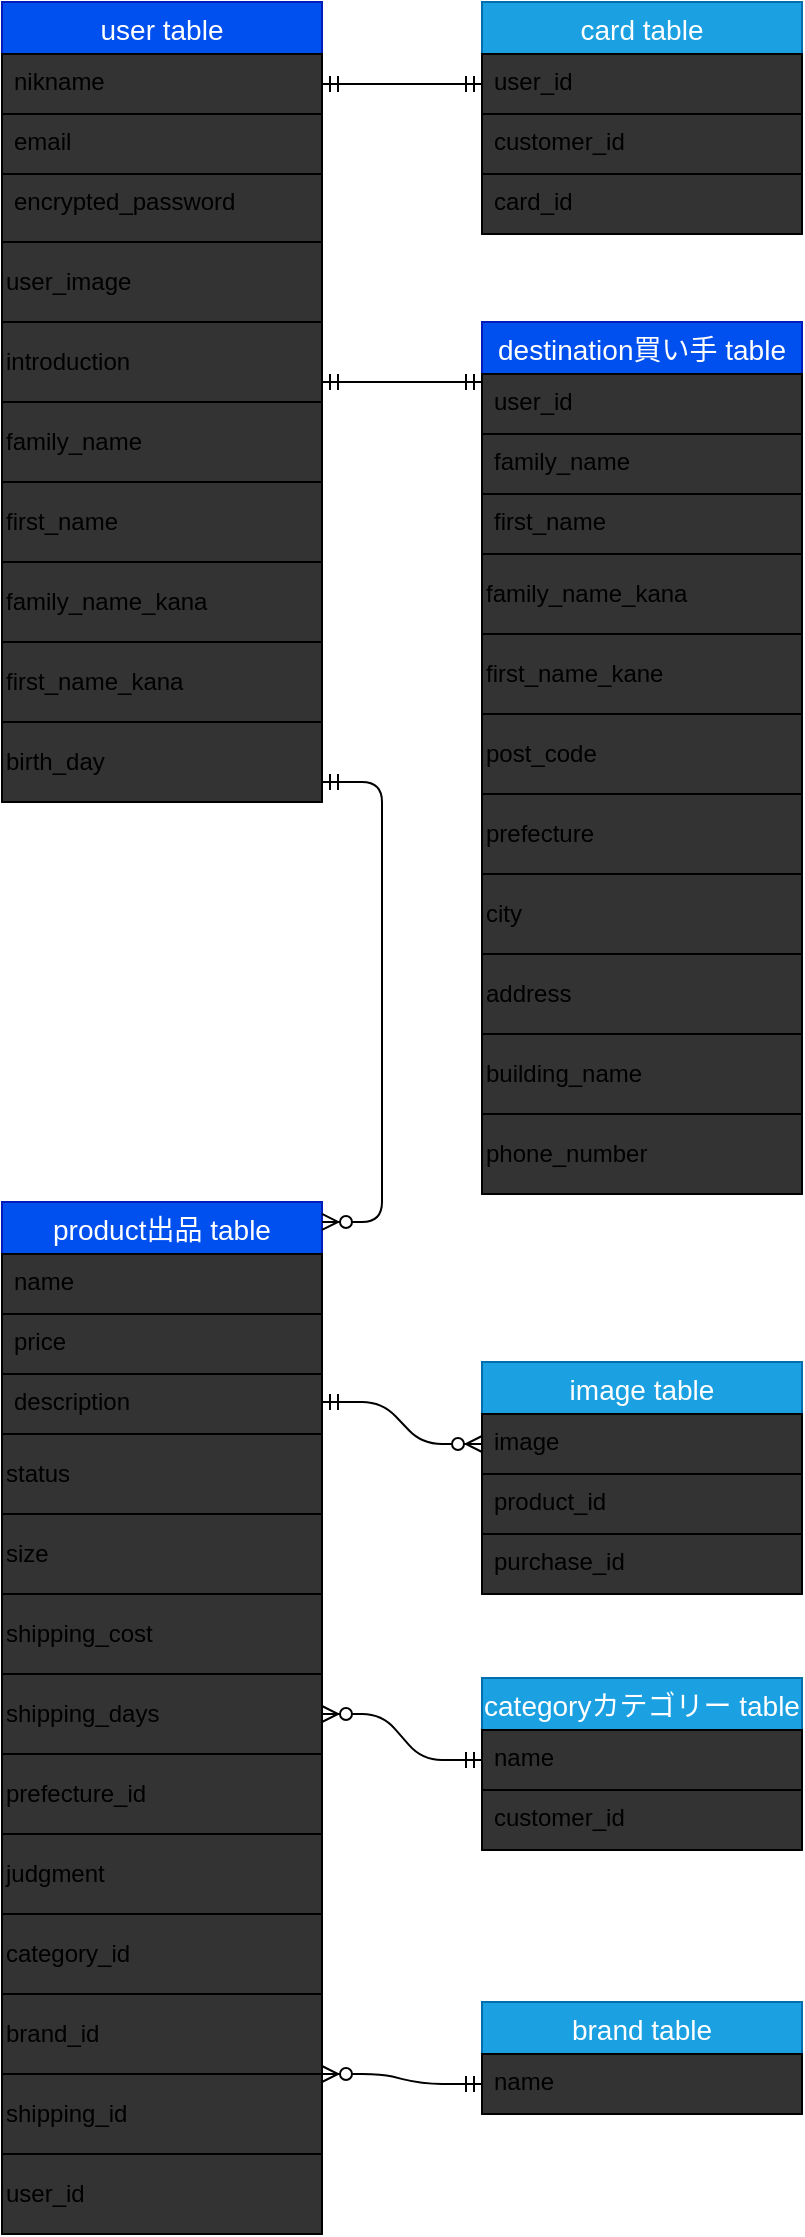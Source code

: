 <mxfile version="13.10.0" type="embed">
    <diagram id="zQeC6Tcfx2R3Oy5hY1i3" name="ページ1">
        <mxGraphModel dx="428" dy="580" grid="1" gridSize="12" guides="1" tooltips="1" connect="1" arrows="0" fold="1" page="0" pageScale="1" pageWidth="827" pageHeight="1169" math="0" shadow="0">
            <root>
                <mxCell id="0"/>
                <mxCell id="1" parent="0"/>
                <mxCell id="15" value="user table" style="swimlane;fontStyle=0;childLayout=stackLayout;horizontal=1;startSize=26;horizontalStack=0;resizeParent=1;resizeParentMax=0;resizeLast=0;collapsible=1;marginBottom=0;align=center;fontSize=14;fillColor=#0050ef;strokeColor=#001DBC;fontColor=#ffffff;" vertex="1" parent="1">
                    <mxGeometry x="40" y="40" width="160" height="120" as="geometry">
                        <mxRectangle x="40" y="40" width="90" height="26" as="alternateBounds"/>
                    </mxGeometry>
                </mxCell>
                <mxCell id="16" value="nikname" style="text;spacingLeft=4;spacingRight=4;overflow=hidden;rotatable=0;points=[[0,0.5],[1,0.5]];portConstraint=eastwest;fontSize=12;whiteSpace=wrap;fillColor=#333333;strokeColor=#000000;fontColor=#000000;" vertex="1" parent="15">
                    <mxGeometry y="26" width="160" height="30" as="geometry"/>
                </mxCell>
                <mxCell id="17" value="email" style="text;spacingLeft=4;spacingRight=4;overflow=hidden;rotatable=0;points=[[0,0.5],[1,0.5]];portConstraint=eastwest;fontSize=12;whiteSpace=wrap;fillColor=#333333;strokeColor=#000000;fontColor=#000000;" vertex="1" parent="15">
                    <mxGeometry y="56" width="160" height="30" as="geometry"/>
                </mxCell>
                <mxCell id="18" value="encrypted_password" style="text;spacingLeft=4;spacingRight=4;overflow=hidden;rotatable=0;points=[[0,0.5],[1,0.5]];portConstraint=eastwest;fontSize=12;whiteSpace=wrap;labelBackgroundColor=none;fillColor=#333333;strokeColor=#000000;fontColor=#000000;" vertex="1" parent="15">
                    <mxGeometry y="86" width="160" height="34" as="geometry"/>
                </mxCell>
                <mxCell id="44" value="user_image" style="align=left;labelBackgroundColor=none;whiteSpace=wrap;fillColor=#333333;fontColor=#000000;strokeColor=#000000;" vertex="1" parent="1">
                    <mxGeometry x="40" y="160" width="160" height="40" as="geometry"/>
                </mxCell>
                <mxCell id="48" value="introduction" style="whiteSpace=wrap;align=left;fillColor=#333333;fontColor=#000000;strokeColor=#000000;" vertex="1" parent="1">
                    <mxGeometry x="40" y="200" width="160" height="40" as="geometry"/>
                </mxCell>
                <mxCell id="49" value="family_name" style="whiteSpace=wrap;align=left;fillColor=#333333;fontColor=#000000;strokeColor=#000000;" vertex="1" parent="1">
                    <mxGeometry x="40" y="240" width="160" height="40" as="geometry"/>
                </mxCell>
                <mxCell id="51" value="first_name" style="whiteSpace=wrap;align=left;fillColor=#333333;fontColor=#000000;strokeColor=#000000;" vertex="1" parent="1">
                    <mxGeometry x="40" y="280" width="160" height="40" as="geometry"/>
                </mxCell>
                <mxCell id="52" value="family_name_kana" style="whiteSpace=wrap;align=left;fillColor=#333333;fontColor=#000000;strokeColor=#000000;" vertex="1" parent="1">
                    <mxGeometry x="40" y="320" width="160" height="40" as="geometry"/>
                </mxCell>
                <mxCell id="53" value="first_name_kana" style="whiteSpace=wrap;align=left;fillColor=#333333;fontColor=#000000;strokeColor=#000000;" vertex="1" parent="1">
                    <mxGeometry x="40" y="360" width="160" height="40" as="geometry"/>
                </mxCell>
                <mxCell id="54" value="birth_day" style="whiteSpace=wrap;align=left;fillColor=#333333;fontColor=#000000;strokeColor=#000000;" vertex="1" parent="1">
                    <mxGeometry x="40" y="400" width="160" height="40" as="geometry"/>
                </mxCell>
                <mxCell id="55" value="card table" style="swimlane;fontStyle=0;childLayout=stackLayout;horizontal=1;startSize=26;horizontalStack=0;resizeParent=1;resizeParentMax=0;resizeLast=0;collapsible=1;marginBottom=0;align=center;fontSize=14;fillColor=#1ba1e2;strokeColor=#006EAF;fontColor=#ffffff;" vertex="1" parent="1">
                    <mxGeometry x="280" y="40" width="160" height="116" as="geometry"/>
                </mxCell>
                <mxCell id="56" value="user_id" style="text;spacingLeft=4;spacingRight=4;overflow=hidden;rotatable=0;points=[[0,0.5],[1,0.5]];portConstraint=eastwest;fontSize=12;fillColor=#333333;strokeColor=#000000;fontColor=#000000;" vertex="1" parent="55">
                    <mxGeometry y="26" width="160" height="30" as="geometry"/>
                </mxCell>
                <mxCell id="57" value="customer_id" style="text;spacingLeft=4;spacingRight=4;overflow=hidden;rotatable=0;points=[[0,0.5],[1,0.5]];portConstraint=eastwest;fontSize=12;fillColor=#333333;strokeColor=#000000;fontColor=#000000;" vertex="1" parent="55">
                    <mxGeometry y="56" width="160" height="30" as="geometry"/>
                </mxCell>
                <mxCell id="58" value="card_id" style="text;spacingLeft=4;spacingRight=4;overflow=hidden;rotatable=0;points=[[0,0.5],[1,0.5]];portConstraint=eastwest;fontSize=12;fillColor=#333333;strokeColor=#000000;fontColor=#000000;" vertex="1" parent="55">
                    <mxGeometry y="86" width="160" height="30" as="geometry"/>
                </mxCell>
                <mxCell id="59" value="destination買い手 table" style="swimlane;fontStyle=0;childLayout=stackLayout;horizontal=1;startSize=26;horizontalStack=0;resizeParent=1;resizeParentMax=0;resizeLast=0;collapsible=1;marginBottom=0;align=center;fontSize=14;fillColor=#0050ef;strokeColor=#001DBC;fontColor=#ffffff;" vertex="1" parent="1">
                    <mxGeometry x="280" y="200" width="160" height="116" as="geometry"/>
                </mxCell>
                <mxCell id="60" value="user_id" style="text;spacingLeft=4;spacingRight=4;overflow=hidden;rotatable=0;points=[[0,0.5],[1,0.5]];portConstraint=eastwest;fontSize=12;fillColor=#333333;strokeColor=#000000;fontColor=#000000;" vertex="1" parent="59">
                    <mxGeometry y="26" width="160" height="30" as="geometry"/>
                </mxCell>
                <mxCell id="61" value="family_name" style="text;spacingLeft=4;spacingRight=4;overflow=hidden;rotatable=0;points=[[0,0.5],[1,0.5]];portConstraint=eastwest;fontSize=12;fillColor=#333333;strokeColor=#000000;fontColor=#000000;" vertex="1" parent="59">
                    <mxGeometry y="56" width="160" height="30" as="geometry"/>
                </mxCell>
                <mxCell id="62" value="first_name" style="text;spacingLeft=4;spacingRight=4;overflow=hidden;rotatable=0;points=[[0,0.5],[1,0.5]];portConstraint=eastwest;fontSize=12;fillColor=#333333;strokeColor=#000000;fontColor=#000000;" vertex="1" parent="59">
                    <mxGeometry y="86" width="160" height="30" as="geometry"/>
                </mxCell>
                <mxCell id="63" value="family_name_kana" style="whiteSpace=wrap;align=left;gradientColor=none;fillColor=#333333;strokeColor=#000000;fontColor=#000000;" vertex="1" parent="1">
                    <mxGeometry x="280" y="316" width="160" height="40" as="geometry"/>
                </mxCell>
                <mxCell id="64" value="first_name_kane" style="whiteSpace=wrap;align=left;gradientColor=none;fillColor=#333333;strokeColor=#000000;fontColor=#000000;" vertex="1" parent="1">
                    <mxGeometry x="280" y="356" width="160" height="40" as="geometry"/>
                </mxCell>
                <mxCell id="65" value="post_code" style="whiteSpace=wrap;align=left;gradientColor=none;fillColor=#333333;strokeColor=#000000;fontColor=#000000;" vertex="1" parent="1">
                    <mxGeometry x="280" y="396" width="160" height="40" as="geometry"/>
                </mxCell>
                <mxCell id="66" value="prefecture" style="whiteSpace=wrap;align=left;gradientColor=none;fillColor=#333333;strokeColor=#000000;fontColor=#000000;" vertex="1" parent="1">
                    <mxGeometry x="280" y="436" width="160" height="40" as="geometry"/>
                </mxCell>
                <mxCell id="67" value="city" style="whiteSpace=wrap;align=left;gradientColor=none;fillColor=#333333;strokeColor=#000000;fontColor=#000000;" vertex="1" parent="1">
                    <mxGeometry x="280" y="476" width="160" height="40" as="geometry"/>
                </mxCell>
                <mxCell id="68" value="address " style="whiteSpace=wrap;align=left;gradientColor=none;fillColor=#333333;strokeColor=#000000;fontColor=#000000;" vertex="1" parent="1">
                    <mxGeometry x="280" y="516" width="160" height="40" as="geometry"/>
                </mxCell>
                <mxCell id="69" value="building_name" style="whiteSpace=wrap;align=left;gradientColor=none;fillColor=#333333;strokeColor=#000000;fontColor=#000000;" vertex="1" parent="1">
                    <mxGeometry x="280" y="556" width="160" height="40" as="geometry"/>
                </mxCell>
                <mxCell id="70" value="phone_number" style="whiteSpace=wrap;align=left;gradientColor=none;fillColor=#333333;strokeColor=#000000;fontColor=#000000;" vertex="1" parent="1">
                    <mxGeometry x="280" y="596" width="160" height="40" as="geometry"/>
                </mxCell>
                <mxCell id="71" value="product出品 table" style="swimlane;fontStyle=0;childLayout=stackLayout;horizontal=1;startSize=26;horizontalStack=0;resizeParent=1;resizeParentMax=0;resizeLast=0;collapsible=1;marginBottom=0;align=center;fontSize=14;fillColor=#0050ef;strokeColor=#001DBC;fontColor=#ffffff;" vertex="1" parent="1">
                    <mxGeometry x="40" y="640" width="160" height="116" as="geometry"/>
                </mxCell>
                <mxCell id="72" value="name" style="text;spacingLeft=4;spacingRight=4;overflow=hidden;rotatable=0;points=[[0,0.5],[1,0.5]];portConstraint=eastwest;fontSize=12;fillColor=#333333;strokeColor=#000000;" vertex="1" parent="71">
                    <mxGeometry y="26" width="160" height="30" as="geometry"/>
                </mxCell>
                <mxCell id="73" value="price" style="text;spacingLeft=4;spacingRight=4;overflow=hidden;rotatable=0;points=[[0,0.5],[1,0.5]];portConstraint=eastwest;fontSize=12;fillColor=#333333;strokeColor=#000000;" vertex="1" parent="71">
                    <mxGeometry y="56" width="160" height="30" as="geometry"/>
                </mxCell>
                <mxCell id="74" value="description " style="text;spacingLeft=4;spacingRight=4;overflow=hidden;rotatable=0;points=[[0,0.5],[1,0.5]];portConstraint=eastwest;fontSize=12;fillColor=#333333;strokeColor=#000000;" vertex="1" parent="71">
                    <mxGeometry y="86" width="160" height="30" as="geometry"/>
                </mxCell>
                <mxCell id="75" value="status" style="whiteSpace=wrap;align=left;gradientColor=none;fillColor=#333333;strokeColor=#000000;" vertex="1" parent="1">
                    <mxGeometry x="40" y="756" width="160" height="40" as="geometry"/>
                </mxCell>
                <mxCell id="76" value="size" style="whiteSpace=wrap;align=left;gradientColor=none;fillColor=#333333;strokeColor=#000000;" vertex="1" parent="1">
                    <mxGeometry x="40" y="796" width="160" height="40" as="geometry"/>
                </mxCell>
                <mxCell id="77" value="shipping_cost" style="whiteSpace=wrap;align=left;gradientColor=none;fillColor=#333333;strokeColor=#000000;" vertex="1" parent="1">
                    <mxGeometry x="40" y="836" width="160" height="40" as="geometry"/>
                </mxCell>
                <mxCell id="78" value="shipping_days" style="whiteSpace=wrap;align=left;gradientColor=none;fillColor=#333333;strokeColor=#000000;" vertex="1" parent="1">
                    <mxGeometry x="40" y="876" width="160" height="40" as="geometry"/>
                </mxCell>
                <mxCell id="79" value="prefecture_id" style="whiteSpace=wrap;align=left;gradientColor=none;fillColor=#333333;strokeColor=#000000;" vertex="1" parent="1">
                    <mxGeometry x="40" y="916" width="160" height="40" as="geometry"/>
                </mxCell>
                <mxCell id="80" value="judgment" style="whiteSpace=wrap;align=left;gradientColor=none;fillColor=#333333;strokeColor=#000000;" vertex="1" parent="1">
                    <mxGeometry x="40" y="956" width="160" height="40" as="geometry"/>
                </mxCell>
                <mxCell id="81" value="category_id" style="whiteSpace=wrap;align=left;gradientColor=none;fillColor=#333333;strokeColor=#000000;" vertex="1" parent="1">
                    <mxGeometry x="40" y="996" width="160" height="40" as="geometry"/>
                </mxCell>
                <mxCell id="82" value="brand_id" style="whiteSpace=wrap;align=left;gradientColor=none;fillColor=#333333;strokeColor=#000000;" vertex="1" parent="1">
                    <mxGeometry x="40" y="1036" width="160" height="40" as="geometry"/>
                </mxCell>
                <mxCell id="83" value="shipping_id " style="whiteSpace=wrap;align=left;gradientColor=none;fillColor=#333333;strokeColor=#000000;" vertex="1" parent="1">
                    <mxGeometry x="40" y="1076" width="160" height="40" as="geometry"/>
                </mxCell>
                <mxCell id="84" value="user_id" style="whiteSpace=wrap;align=left;gradientColor=none;fillColor=#333333;strokeColor=#000000;" vertex="1" parent="1">
                    <mxGeometry x="40" y="1116" width="160" height="40" as="geometry"/>
                </mxCell>
                <mxCell id="86" value="image table" style="swimlane;fontStyle=0;childLayout=stackLayout;horizontal=1;startSize=26;horizontalStack=0;resizeParent=1;resizeParentMax=0;resizeLast=0;collapsible=1;marginBottom=0;align=center;fontSize=14;fillColor=#1ba1e2;strokeColor=#006EAF;fontColor=#ffffff;" vertex="1" parent="1">
                    <mxGeometry x="280" y="720" width="160" height="116" as="geometry"/>
                </mxCell>
                <mxCell id="87" value="image" style="text;spacingLeft=4;spacingRight=4;overflow=hidden;rotatable=0;points=[[0,0.5],[1,0.5]];portConstraint=eastwest;fontSize=12;fillColor=#333333;strokeColor=#000000;" vertex="1" parent="86">
                    <mxGeometry y="26" width="160" height="30" as="geometry"/>
                </mxCell>
                <mxCell id="88" value="product_id" style="text;spacingLeft=4;spacingRight=4;overflow=hidden;rotatable=0;points=[[0,0.5],[1,0.5]];portConstraint=eastwest;fontSize=12;fillColor=#333333;strokeColor=#000000;" vertex="1" parent="86">
                    <mxGeometry y="56" width="160" height="30" as="geometry"/>
                </mxCell>
                <mxCell id="89" value="purchase_id" style="text;spacingLeft=4;spacingRight=4;overflow=hidden;rotatable=0;points=[[0,0.5],[1,0.5]];portConstraint=eastwest;fontSize=12;fillColor=#333333;strokeColor=#000000;" vertex="1" parent="86">
                    <mxGeometry y="86" width="160" height="30" as="geometry"/>
                </mxCell>
                <mxCell id="90" value="categoryカテゴリー table" style="swimlane;fontStyle=0;childLayout=stackLayout;horizontal=1;startSize=26;horizontalStack=0;resizeParent=1;resizeParentMax=0;resizeLast=0;collapsible=1;marginBottom=0;align=center;fontSize=14;fillColor=#1ba1e2;strokeColor=#006EAF;fontColor=#ffffff;" vertex="1" parent="1">
                    <mxGeometry x="280" y="878" width="160" height="86" as="geometry"/>
                </mxCell>
                <mxCell id="91" value="name" style="text;spacingLeft=4;spacingRight=4;overflow=hidden;rotatable=0;points=[[0,0.5],[1,0.5]];portConstraint=eastwest;fontSize=12;fillColor=#333333;strokeColor=#000000;" vertex="1" parent="90">
                    <mxGeometry y="26" width="160" height="30" as="geometry"/>
                </mxCell>
                <mxCell id="92" value="customer_id" style="text;spacingLeft=4;spacingRight=4;overflow=hidden;rotatable=0;points=[[0,0.5],[1,0.5]];portConstraint=eastwest;fontSize=12;fillColor=#333333;strokeColor=#000000;" vertex="1" parent="90">
                    <mxGeometry y="56" width="160" height="30" as="geometry"/>
                </mxCell>
                <mxCell id="94" value="brand table" style="swimlane;fontStyle=0;childLayout=stackLayout;horizontal=1;startSize=26;horizontalStack=0;resizeParent=1;resizeParentMax=0;resizeLast=0;collapsible=1;marginBottom=0;align=center;fontSize=14;fillColor=#1ba1e2;strokeColor=#006EAF;fontColor=#ffffff;" vertex="1" parent="1">
                    <mxGeometry x="280" y="1040" width="160" height="56" as="geometry"/>
                </mxCell>
                <mxCell id="95" value="name" style="text;spacingLeft=4;spacingRight=4;overflow=hidden;rotatable=0;points=[[0,0.5],[1,0.5]];portConstraint=eastwest;fontSize=12;fillColor=#333333;strokeColor=#000000;" vertex="1" parent="94">
                    <mxGeometry y="26" width="160" height="30" as="geometry"/>
                </mxCell>
                <mxCell id="101" value="" style="edgeStyle=entityRelationEdgeStyle;fontSize=12;html=1;endArrow=ERmandOne;startArrow=ERmandOne;entryX=0;entryY=0.5;entryDx=0;entryDy=0;exitX=1;exitY=0.5;exitDx=0;exitDy=0;" edge="1" parent="1" source="16" target="56">
                    <mxGeometry width="100" height="100" relative="1" as="geometry">
                        <mxPoint x="200" y="100" as="sourcePoint"/>
                        <mxPoint x="300" as="targetPoint"/>
                    </mxGeometry>
                </mxCell>
                <mxCell id="102" value="" style="edgeStyle=entityRelationEdgeStyle;fontSize=12;html=1;endArrow=ERmandOne;startArrow=ERmandOne;exitX=1;exitY=0.5;exitDx=0;exitDy=0;entryX=0;entryY=0.133;entryDx=0;entryDy=0;entryPerimeter=0;" edge="1" parent="1" target="60">
                    <mxGeometry width="100" height="100" relative="1" as="geometry">
                        <mxPoint x="200" y="230" as="sourcePoint"/>
                        <mxPoint x="270" y="230" as="targetPoint"/>
                    </mxGeometry>
                </mxCell>
                <mxCell id="103" value="" style="edgeStyle=entityRelationEdgeStyle;fontSize=12;html=1;endArrow=ERzeroToMany;startArrow=ERmandOne;verticalAlign=middle;exitX=1;exitY=0.75;exitDx=0;exitDy=0;entryX=1;entryY=0.086;entryDx=0;entryDy=0;entryPerimeter=0;" edge="1" parent="1" source="54" target="71">
                    <mxGeometry width="100" height="100" relative="1" as="geometry">
                        <mxPoint x="130" y="460" as="sourcePoint"/>
                        <mxPoint x="154" y="637" as="targetPoint"/>
                    </mxGeometry>
                </mxCell>
                <mxCell id="105" value="" style="edgeStyle=entityRelationEdgeStyle;fontSize=12;html=1;endArrow=ERzeroToMany;startArrow=ERmandOne;verticalAlign=middle;exitX=1;exitY=0.75;exitDx=0;exitDy=0;entryX=0;entryY=0.5;entryDx=0;entryDy=0;" edge="1" parent="1" target="87">
                    <mxGeometry width="100" height="100" relative="1" as="geometry">
                        <mxPoint x="200" y="740" as="sourcePoint"/>
                        <mxPoint x="200" y="1008" as="targetPoint"/>
                    </mxGeometry>
                </mxCell>
                <mxCell id="107" value="" style="edgeStyle=entityRelationEdgeStyle;fontSize=12;html=1;endArrow=ERzeroToMany;startArrow=ERmandOne;entryX=1;entryY=0.5;entryDx=0;entryDy=0;exitX=0;exitY=0.5;exitDx=0;exitDy=0;" edge="1" parent="1" source="91" target="78">
                    <mxGeometry width="100" height="100" relative="1" as="geometry">
                        <mxPoint x="270" y="810" as="sourcePoint"/>
                        <mxPoint x="370" y="710" as="targetPoint"/>
                    </mxGeometry>
                </mxCell>
                <mxCell id="108" value="" style="edgeStyle=entityRelationEdgeStyle;fontSize=12;html=1;endArrow=ERzeroToMany;startArrow=ERmandOne;entryX=1;entryY=1;entryDx=0;entryDy=0;exitX=0;exitY=0.5;exitDx=0;exitDy=0;" edge="1" parent="1" source="95" target="82">
                    <mxGeometry width="100" height="100" relative="1" as="geometry">
                        <mxPoint x="280" y="1076" as="sourcePoint"/>
                        <mxPoint x="210" y="1056.5" as="targetPoint"/>
                    </mxGeometry>
                </mxCell>
            </root>
        </mxGraphModel>
    </diagram>
</mxfile>